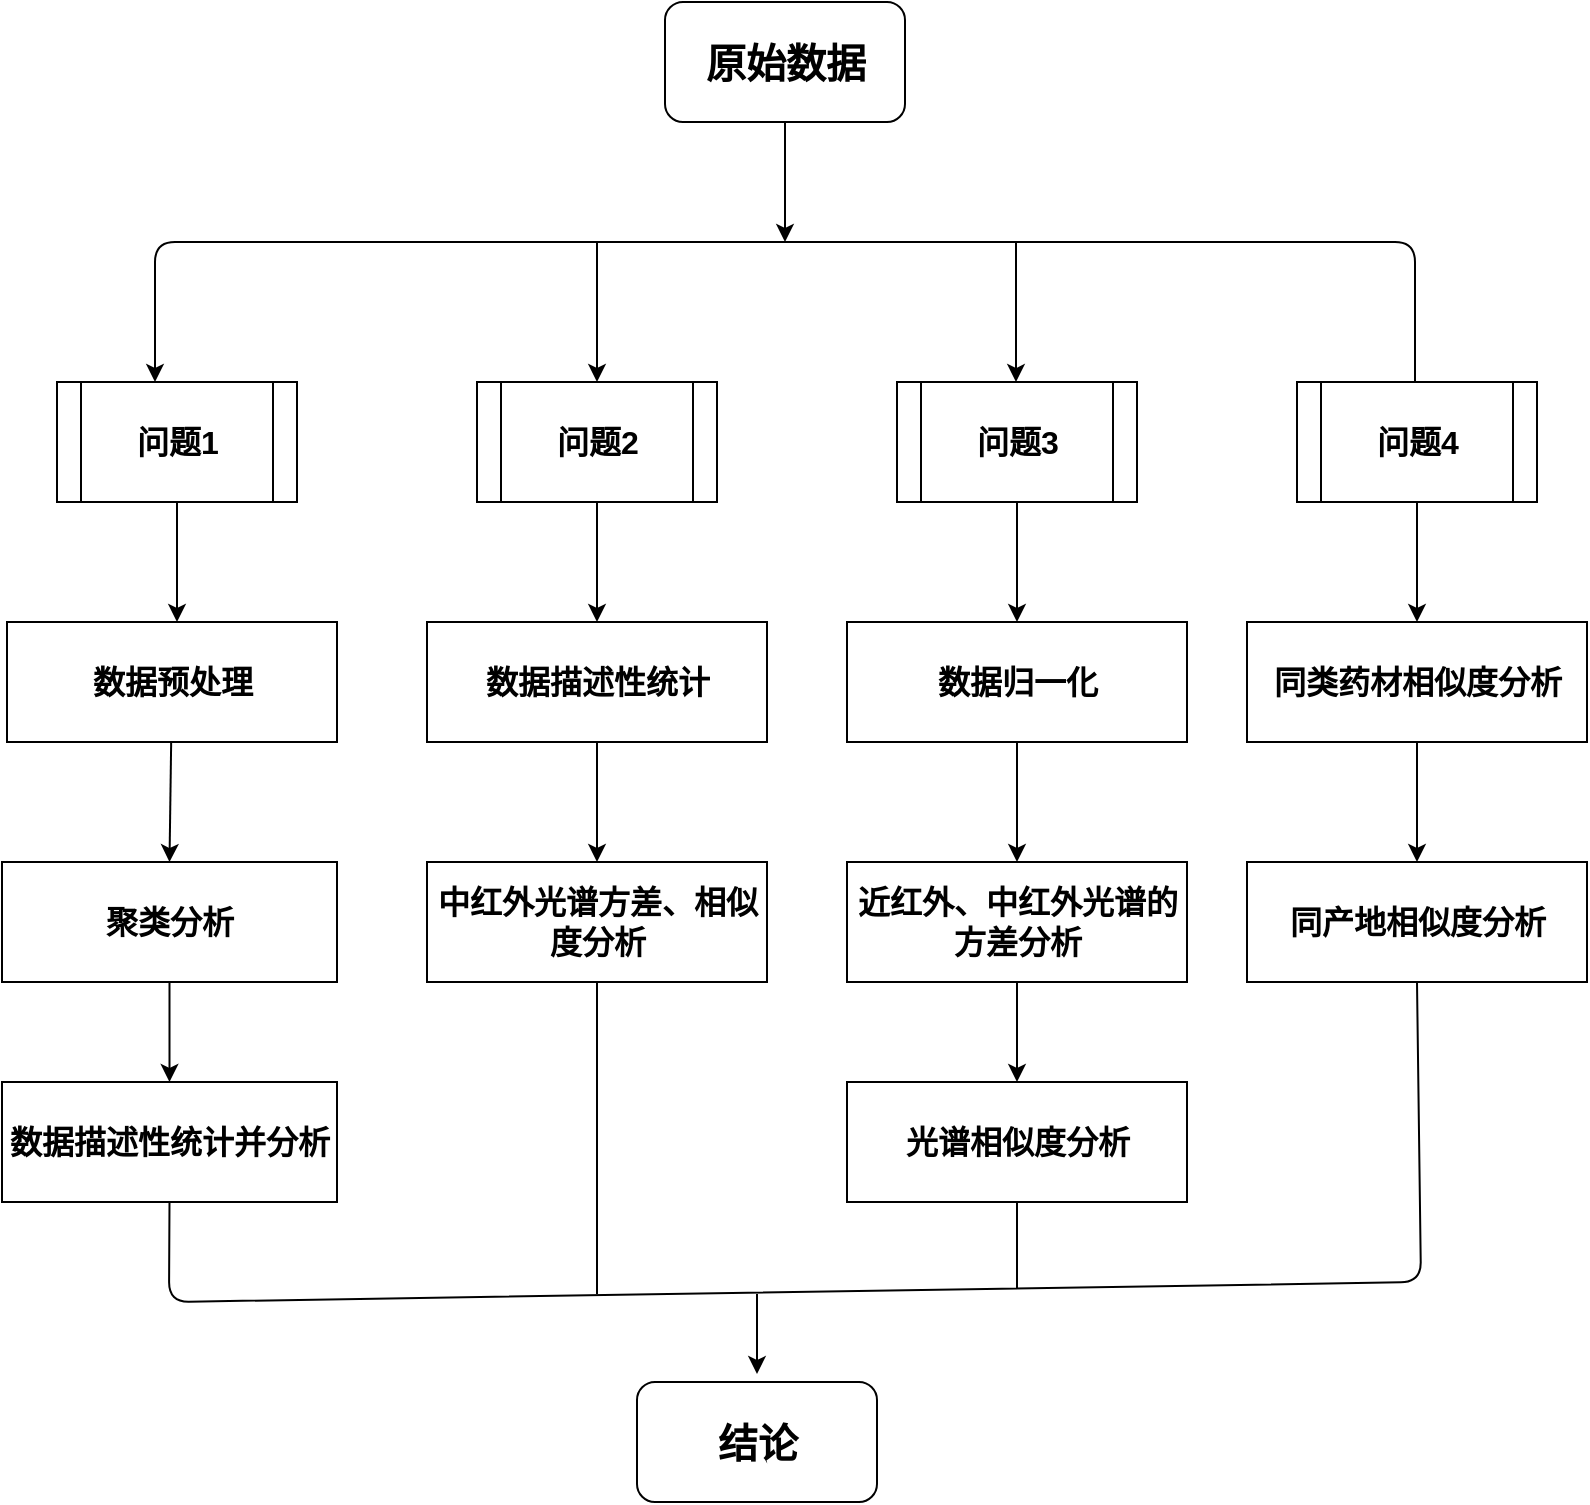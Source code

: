 <mxfile version="15.1.4" type="github">
  <diagram id="L10PDO6T1-t8ayjkhLNO" name="Page-1">
    <mxGraphModel dx="1038" dy="556" grid="1" gridSize="10" guides="1" tooltips="1" connect="1" arrows="1" fold="1" page="1" pageScale="1" pageWidth="827" pageHeight="1169" math="0" shadow="0">
      <root>
        <mxCell id="0" />
        <mxCell id="1" parent="0" />
        <mxCell id="Ce_Ol3HpVmHQUhq6l1Sy-1" value="" style="group" vertex="1" connectable="0" parent="1">
          <mxGeometry x="17" y="40" width="792.5" height="750" as="geometry" />
        </mxCell>
        <mxCell id="wqcTdF1_tN5fibZOpqFB-18" style="edgeStyle=none;rounded=0;orthogonalLoop=1;jettySize=auto;html=1;exitX=0.5;exitY=1;exitDx=0;exitDy=0;" parent="Ce_Ol3HpVmHQUhq6l1Sy-1" source="wqcTdF1_tN5fibZOpqFB-2" edge="1">
          <mxGeometry as="geometry">
            <mxPoint x="391.5" y="120" as="targetPoint" />
          </mxGeometry>
        </mxCell>
        <mxCell id="wqcTdF1_tN5fibZOpqFB-2" value="原始数据" style="rounded=1;whiteSpace=wrap;html=1;fontSize=20;fontStyle=1" parent="Ce_Ol3HpVmHQUhq6l1Sy-1" vertex="1">
          <mxGeometry x="331.5" width="120" height="60" as="geometry" />
        </mxCell>
        <mxCell id="wqcTdF1_tN5fibZOpqFB-24" style="edgeStyle=none;rounded=0;orthogonalLoop=1;jettySize=auto;html=1;" parent="Ce_Ol3HpVmHQUhq6l1Sy-1" edge="1">
          <mxGeometry as="geometry">
            <mxPoint x="87.5" y="250" as="sourcePoint" />
            <mxPoint x="87.5" y="310" as="targetPoint" />
          </mxGeometry>
        </mxCell>
        <mxCell id="wqcTdF1_tN5fibZOpqFB-14" value="" style="endArrow=classic;html=1;" parent="Ce_Ol3HpVmHQUhq6l1Sy-1" edge="1">
          <mxGeometry width="50" height="50" as="geometry">
            <mxPoint x="297.5" y="120" as="sourcePoint" />
            <mxPoint x="297.5" y="190" as="targetPoint" />
          </mxGeometry>
        </mxCell>
        <mxCell id="wqcTdF1_tN5fibZOpqFB-16" value="" style="endArrow=classic;html=1;entryX=0.5;entryY=0;entryDx=0;entryDy=0;" parent="Ce_Ol3HpVmHQUhq6l1Sy-1" edge="1">
          <mxGeometry width="50" height="50" as="geometry">
            <mxPoint x="507" y="120" as="sourcePoint" />
            <mxPoint x="507" y="190" as="targetPoint" />
          </mxGeometry>
        </mxCell>
        <mxCell id="wqcTdF1_tN5fibZOpqFB-23" value="" style="endArrow=classic;startArrow=classic;html=1;exitX=0.5;exitY=0;exitDx=0;exitDy=0;" parent="Ce_Ol3HpVmHQUhq6l1Sy-1" edge="1">
          <mxGeometry x="-11" width="50" height="50" as="geometry">
            <mxPoint x="76.5" y="190" as="sourcePoint" />
            <mxPoint x="706.5" y="200" as="targetPoint" />
            <Array as="points">
              <mxPoint x="76.5" y="120" />
              <mxPoint x="666.5" y="120" />
              <mxPoint x="706.5" y="120" />
            </Array>
          </mxGeometry>
        </mxCell>
        <mxCell id="wqcTdF1_tN5fibZOpqFB-25" value="数据预处理" style="rounded=0;whiteSpace=wrap;html=1;fontSize=16;fontStyle=1" parent="Ce_Ol3HpVmHQUhq6l1Sy-1" vertex="1">
          <mxGeometry x="2.5" y="310" width="165" height="60" as="geometry" />
        </mxCell>
        <mxCell id="wqcTdF1_tN5fibZOpqFB-28" value="问题1" style="shape=process;whiteSpace=wrap;html=1;backgroundOutline=1;strokeWidth=1;fontSize=16;fontStyle=1" parent="Ce_Ol3HpVmHQUhq6l1Sy-1" vertex="1">
          <mxGeometry x="27.5" y="190" width="120" height="60" as="geometry" />
        </mxCell>
        <mxCell id="wqcTdF1_tN5fibZOpqFB-29" value="问题2" style="shape=process;whiteSpace=wrap;html=1;backgroundOutline=1;strokeWidth=1;fontSize=16;fontStyle=1" parent="Ce_Ol3HpVmHQUhq6l1Sy-1" vertex="1">
          <mxGeometry x="237.5" y="190" width="120" height="60" as="geometry" />
        </mxCell>
        <mxCell id="wqcTdF1_tN5fibZOpqFB-30" value="问题3" style="shape=process;whiteSpace=wrap;html=1;backgroundOutline=1;strokeWidth=1;fontSize=16;fontStyle=1" parent="Ce_Ol3HpVmHQUhq6l1Sy-1" vertex="1">
          <mxGeometry x="447.5" y="190" width="120" height="60" as="geometry" />
        </mxCell>
        <mxCell id="wqcTdF1_tN5fibZOpqFB-31" value="聚类分析" style="rounded=0;whiteSpace=wrap;html=1;fontSize=16;fontStyle=1" parent="Ce_Ol3HpVmHQUhq6l1Sy-1" vertex="1">
          <mxGeometry y="430" width="167.5" height="60" as="geometry" />
        </mxCell>
        <mxCell id="wqcTdF1_tN5fibZOpqFB-32" style="edgeStyle=none;rounded=0;orthogonalLoop=1;jettySize=auto;html=1;entryX=0.5;entryY=0;entryDx=0;entryDy=0;" parent="Ce_Ol3HpVmHQUhq6l1Sy-1" source="wqcTdF1_tN5fibZOpqFB-25" target="wqcTdF1_tN5fibZOpqFB-31" edge="1">
          <mxGeometry as="geometry" />
        </mxCell>
        <mxCell id="wqcTdF1_tN5fibZOpqFB-33" value="数据描述性统计" style="rounded=0;whiteSpace=wrap;html=1;fontSize=16;fontStyle=1" parent="Ce_Ol3HpVmHQUhq6l1Sy-1" vertex="1">
          <mxGeometry x="212.5" y="310" width="170" height="60" as="geometry" />
        </mxCell>
        <mxCell id="wqcTdF1_tN5fibZOpqFB-34" style="edgeStyle=none;rounded=0;orthogonalLoop=1;jettySize=auto;html=1;entryX=0.5;entryY=0;entryDx=0;entryDy=0;" parent="Ce_Ol3HpVmHQUhq6l1Sy-1" source="wqcTdF1_tN5fibZOpqFB-29" target="wqcTdF1_tN5fibZOpqFB-33" edge="1">
          <mxGeometry as="geometry" />
        </mxCell>
        <mxCell id="wqcTdF1_tN5fibZOpqFB-35" value="中红外光谱方差、相似度分析" style="rounded=0;whiteSpace=wrap;html=1;fontSize=16;fontStyle=1" parent="Ce_Ol3HpVmHQUhq6l1Sy-1" vertex="1">
          <mxGeometry x="212.5" y="430" width="170" height="60" as="geometry" />
        </mxCell>
        <mxCell id="wqcTdF1_tN5fibZOpqFB-36" style="edgeStyle=none;rounded=0;orthogonalLoop=1;jettySize=auto;html=1;entryX=0.5;entryY=0;entryDx=0;entryDy=0;" parent="Ce_Ol3HpVmHQUhq6l1Sy-1" source="wqcTdF1_tN5fibZOpqFB-33" target="wqcTdF1_tN5fibZOpqFB-35" edge="1">
          <mxGeometry as="geometry" />
        </mxCell>
        <mxCell id="wqcTdF1_tN5fibZOpqFB-37" value="数据归一化" style="rounded=0;whiteSpace=wrap;html=1;fontSize=16;fontStyle=1" parent="Ce_Ol3HpVmHQUhq6l1Sy-1" vertex="1">
          <mxGeometry x="422.5" y="310" width="170" height="60" as="geometry" />
        </mxCell>
        <mxCell id="wqcTdF1_tN5fibZOpqFB-39" style="edgeStyle=none;rounded=0;orthogonalLoop=1;jettySize=auto;html=1;entryX=0.5;entryY=0;entryDx=0;entryDy=0;" parent="Ce_Ol3HpVmHQUhq6l1Sy-1" source="wqcTdF1_tN5fibZOpqFB-30" target="wqcTdF1_tN5fibZOpqFB-37" edge="1">
          <mxGeometry as="geometry" />
        </mxCell>
        <mxCell id="wqcTdF1_tN5fibZOpqFB-40" value="同类药材相似度分析" style="rounded=0;whiteSpace=wrap;html=1;fontSize=16;fontStyle=1" parent="Ce_Ol3HpVmHQUhq6l1Sy-1" vertex="1">
          <mxGeometry x="622.5" y="310" width="170" height="60" as="geometry" />
        </mxCell>
        <mxCell id="wqcTdF1_tN5fibZOpqFB-42" value="近红外、中红外光谱的方差分析" style="rounded=0;whiteSpace=wrap;html=1;fontSize=16;fontStyle=1" parent="Ce_Ol3HpVmHQUhq6l1Sy-1" vertex="1">
          <mxGeometry x="422.5" y="430" width="170" height="60" as="geometry" />
        </mxCell>
        <mxCell id="wqcTdF1_tN5fibZOpqFB-45" style="edgeStyle=none;rounded=0;orthogonalLoop=1;jettySize=auto;html=1;exitX=0.5;exitY=1;exitDx=0;exitDy=0;entryX=0.5;entryY=0;entryDx=0;entryDy=0;" parent="Ce_Ol3HpVmHQUhq6l1Sy-1" source="wqcTdF1_tN5fibZOpqFB-37" target="wqcTdF1_tN5fibZOpqFB-42" edge="1">
          <mxGeometry as="geometry" />
        </mxCell>
        <mxCell id="wqcTdF1_tN5fibZOpqFB-43" value="同产地相似度分析" style="whiteSpace=wrap;html=1;strokeWidth=1;fontSize=16;fontStyle=1" parent="Ce_Ol3HpVmHQUhq6l1Sy-1" vertex="1">
          <mxGeometry x="622.5" y="430" width="170" height="60" as="geometry" />
        </mxCell>
        <mxCell id="wqcTdF1_tN5fibZOpqFB-49" style="edgeStyle=none;rounded=0;orthogonalLoop=1;jettySize=auto;html=1;exitX=0.5;exitY=1;exitDx=0;exitDy=0;" parent="Ce_Ol3HpVmHQUhq6l1Sy-1" source="wqcTdF1_tN5fibZOpqFB-40" edge="1">
          <mxGeometry as="geometry">
            <mxPoint x="707.5" y="430" as="targetPoint" />
          </mxGeometry>
        </mxCell>
        <mxCell id="wqcTdF1_tN5fibZOpqFB-46" value="&lt;span style=&quot;font-size: 16px;&quot;&gt;数据描述性统计并分析&lt;/span&gt;" style="rounded=0;whiteSpace=wrap;html=1;fontSize=16;fontStyle=1" parent="Ce_Ol3HpVmHQUhq6l1Sy-1" vertex="1">
          <mxGeometry y="540" width="167.5" height="60" as="geometry" />
        </mxCell>
        <mxCell id="wqcTdF1_tN5fibZOpqFB-47" style="edgeStyle=none;rounded=0;orthogonalLoop=1;jettySize=auto;html=1;entryX=0.5;entryY=0;entryDx=0;entryDy=0;" parent="Ce_Ol3HpVmHQUhq6l1Sy-1" source="wqcTdF1_tN5fibZOpqFB-31" target="wqcTdF1_tN5fibZOpqFB-46" edge="1">
          <mxGeometry as="geometry" />
        </mxCell>
        <mxCell id="wqcTdF1_tN5fibZOpqFB-48" value="光谱相似度分析" style="whiteSpace=wrap;html=1;strokeWidth=1;fontSize=16;fontStyle=1" parent="Ce_Ol3HpVmHQUhq6l1Sy-1" vertex="1">
          <mxGeometry x="422.5" y="540" width="170" height="60" as="geometry" />
        </mxCell>
        <mxCell id="wqcTdF1_tN5fibZOpqFB-51" style="edgeStyle=none;rounded=0;orthogonalLoop=1;jettySize=auto;html=1;entryX=0.5;entryY=0;entryDx=0;entryDy=0;" parent="Ce_Ol3HpVmHQUhq6l1Sy-1" source="wqcTdF1_tN5fibZOpqFB-42" target="wqcTdF1_tN5fibZOpqFB-48" edge="1">
          <mxGeometry as="geometry" />
        </mxCell>
        <mxCell id="wqcTdF1_tN5fibZOpqFB-52" value="结论" style="rounded=1;whiteSpace=wrap;html=1;strokeWidth=1;fontSize=20;fontStyle=1" parent="Ce_Ol3HpVmHQUhq6l1Sy-1" vertex="1">
          <mxGeometry x="317.5" y="690" width="120" height="60" as="geometry" />
        </mxCell>
        <mxCell id="wqcTdF1_tN5fibZOpqFB-59" value="" style="endArrow=none;html=1;exitX=0.5;exitY=1;exitDx=0;exitDy=0;entryX=0.5;entryY=1;entryDx=0;entryDy=0;" parent="Ce_Ol3HpVmHQUhq6l1Sy-1" source="wqcTdF1_tN5fibZOpqFB-46" target="wqcTdF1_tN5fibZOpqFB-43" edge="1">
          <mxGeometry width="50" height="50" as="geometry">
            <mxPoint x="157.5" y="690" as="sourcePoint" />
            <mxPoint x="728.5" y="490" as="targetPoint" />
            <Array as="points">
              <mxPoint x="83.5" y="650" />
              <mxPoint x="709.5" y="640" />
            </Array>
          </mxGeometry>
        </mxCell>
        <mxCell id="wqcTdF1_tN5fibZOpqFB-61" value="" style="endArrow=none;html=1;" parent="Ce_Ol3HpVmHQUhq6l1Sy-1" edge="1">
          <mxGeometry y="-20" width="50" height="50" as="geometry">
            <mxPoint x="507.5" y="600" as="sourcePoint" />
            <mxPoint x="507.5" y="643" as="targetPoint" />
          </mxGeometry>
        </mxCell>
        <mxCell id="wqcTdF1_tN5fibZOpqFB-62" value="" style="endArrow=none;html=1;entryX=0.5;entryY=1;entryDx=0;entryDy=0;" parent="Ce_Ol3HpVmHQUhq6l1Sy-1" target="wqcTdF1_tN5fibZOpqFB-35" edge="1">
          <mxGeometry y="6" width="50" height="50" as="geometry">
            <mxPoint x="297.5" y="646" as="sourcePoint" />
            <mxPoint x="297.5" y="496" as="targetPoint" />
          </mxGeometry>
        </mxCell>
        <mxCell id="wqcTdF1_tN5fibZOpqFB-64" value="问题4" style="shape=process;whiteSpace=wrap;html=1;backgroundOutline=1;strokeWidth=1;fontSize=16;fontStyle=1" parent="Ce_Ol3HpVmHQUhq6l1Sy-1" vertex="1">
          <mxGeometry x="647.5" y="190" width="120" height="60" as="geometry" />
        </mxCell>
        <mxCell id="wqcTdF1_tN5fibZOpqFB-41" style="edgeStyle=none;rounded=0;orthogonalLoop=1;jettySize=auto;html=1;exitX=0.5;exitY=1;exitDx=0;exitDy=0;entryX=0.5;entryY=0;entryDx=0;entryDy=0;" parent="Ce_Ol3HpVmHQUhq6l1Sy-1" source="wqcTdF1_tN5fibZOpqFB-64" target="wqcTdF1_tN5fibZOpqFB-40" edge="1">
          <mxGeometry as="geometry">
            <mxPoint x="699.5" y="250" as="sourcePoint" />
            <mxPoint x="717.5" y="310" as="targetPoint" />
          </mxGeometry>
        </mxCell>
        <mxCell id="wqcTdF1_tN5fibZOpqFB-66" value="" style="endArrow=classic;html=1;entryX=0.5;entryY=0;entryDx=0;entryDy=0;" parent="Ce_Ol3HpVmHQUhq6l1Sy-1" edge="1">
          <mxGeometry width="50" height="50" relative="1" as="geometry">
            <mxPoint x="377.5" y="646" as="sourcePoint" />
            <mxPoint x="377.5" y="686" as="targetPoint" />
          </mxGeometry>
        </mxCell>
      </root>
    </mxGraphModel>
  </diagram>
</mxfile>
